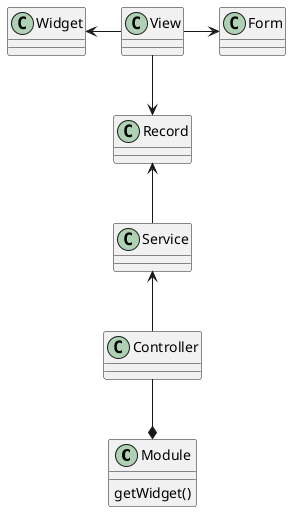 @startuml

class Module {
    getWidget()
}

Controller --* Module
class Controller {

}

Service <-- Controller
class Service {

}

Record <-- Service
class Record {

}

View --> Record
class View {

}

Widget <- View
class Widget {

}

View -> Form
class Form {

}

@enduml
